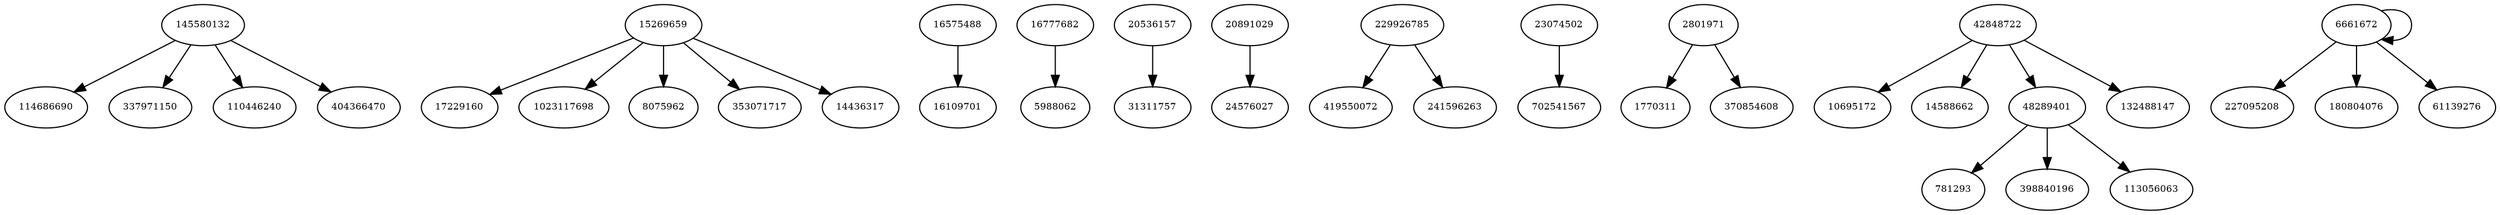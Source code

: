 digraph RGL__DirectedAdjacencyGraph {
    145580132 [
        fontsize = 8,
        label = 145580132
    ]

    114686690 [
        fontsize = 8,
        label = 114686690
    ]

    337971150 [
        fontsize = 8,
        label = 337971150
    ]

    110446240 [
        fontsize = 8,
        label = 110446240
    ]

    404366470 [
        fontsize = 8,
        label = 404366470
    ]

    15269659 [
        fontsize = 8,
        label = 15269659
    ]

    17229160 [
        fontsize = 8,
        label = 17229160
    ]

    1023117698 [
        fontsize = 8,
        label = 1023117698
    ]

    8075962 [
        fontsize = 8,
        label = 8075962
    ]

    353071717 [
        fontsize = 8,
        label = 353071717
    ]

    14436317 [
        fontsize = 8,
        label = 14436317
    ]

    16575488 [
        fontsize = 8,
        label = 16575488
    ]

    16109701 [
        fontsize = 8,
        label = 16109701
    ]

    16777682 [
        fontsize = 8,
        label = 16777682
    ]

    5988062 [
        fontsize = 8,
        label = 5988062
    ]

    20536157 [
        fontsize = 8,
        label = 20536157
    ]

    31311757 [
        fontsize = 8,
        label = 31311757
    ]

    20891029 [
        fontsize = 8,
        label = 20891029
    ]

    24576027 [
        fontsize = 8,
        label = 24576027
    ]

    229926785 [
        fontsize = 8,
        label = 229926785
    ]

    419550072 [
        fontsize = 8,
        label = 419550072
    ]

    241596263 [
        fontsize = 8,
        label = 241596263
    ]

    23074502 [
        fontsize = 8,
        label = 23074502
    ]

    702541567 [
        fontsize = 8,
        label = 702541567
    ]

    2801971 [
        fontsize = 8,
        label = 2801971
    ]

    1770311 [
        fontsize = 8,
        label = 1770311
    ]

    370854608 [
        fontsize = 8,
        label = 370854608
    ]

    42848722 [
        fontsize = 8,
        label = 42848722
    ]

    10695172 [
        fontsize = 8,
        label = 10695172
    ]

    14588662 [
        fontsize = 8,
        label = 14588662
    ]

    48289401 [
        fontsize = 8,
        label = 48289401
    ]

    132488147 [
        fontsize = 8,
        label = 132488147
    ]

    781293 [
        fontsize = 8,
        label = 781293
    ]

    398840196 [
        fontsize = 8,
        label = 398840196
    ]

    113056063 [
        fontsize = 8,
        label = 113056063
    ]

    6661672 [
        fontsize = 8,
        label = 6661672
    ]

    227095208 [
        fontsize = 8,
        label = 227095208
    ]

    180804076 [
        fontsize = 8,
        label = 180804076
    ]

    61139276 [
        fontsize = 8,
        label = 61139276
    ]

    145580132 -> 114686690 [
        fontsize = 8
    ]

    145580132 -> 337971150 [
        fontsize = 8
    ]

    145580132 -> 110446240 [
        fontsize = 8
    ]

    145580132 -> 404366470 [
        fontsize = 8
    ]

    15269659 -> 17229160 [
        fontsize = 8
    ]

    15269659 -> 1023117698 [
        fontsize = 8
    ]

    15269659 -> 8075962 [
        fontsize = 8
    ]

    15269659 -> 353071717 [
        fontsize = 8
    ]

    15269659 -> 14436317 [
        fontsize = 8
    ]

    16575488 -> 16109701 [
        fontsize = 8
    ]

    16777682 -> 5988062 [
        fontsize = 8
    ]

    20536157 -> 31311757 [
        fontsize = 8
    ]

    20891029 -> 24576027 [
        fontsize = 8
    ]

    229926785 -> 419550072 [
        fontsize = 8
    ]

    229926785 -> 241596263 [
        fontsize = 8
    ]

    23074502 -> 702541567 [
        fontsize = 8
    ]

    2801971 -> 1770311 [
        fontsize = 8
    ]

    2801971 -> 370854608 [
        fontsize = 8
    ]

    42848722 -> 10695172 [
        fontsize = 8
    ]

    42848722 -> 14588662 [
        fontsize = 8
    ]

    42848722 -> 48289401 [
        fontsize = 8
    ]

    42848722 -> 132488147 [
        fontsize = 8
    ]

    48289401 -> 781293 [
        fontsize = 8
    ]

    48289401 -> 398840196 [
        fontsize = 8
    ]

    48289401 -> 113056063 [
        fontsize = 8
    ]

    6661672 -> 227095208 [
        fontsize = 8
    ]

    6661672 -> 6661672 [
        fontsize = 8
    ]

    6661672 -> 180804076 [
        fontsize = 8
    ]

    6661672 -> 61139276 [
        fontsize = 8
    ]
}
